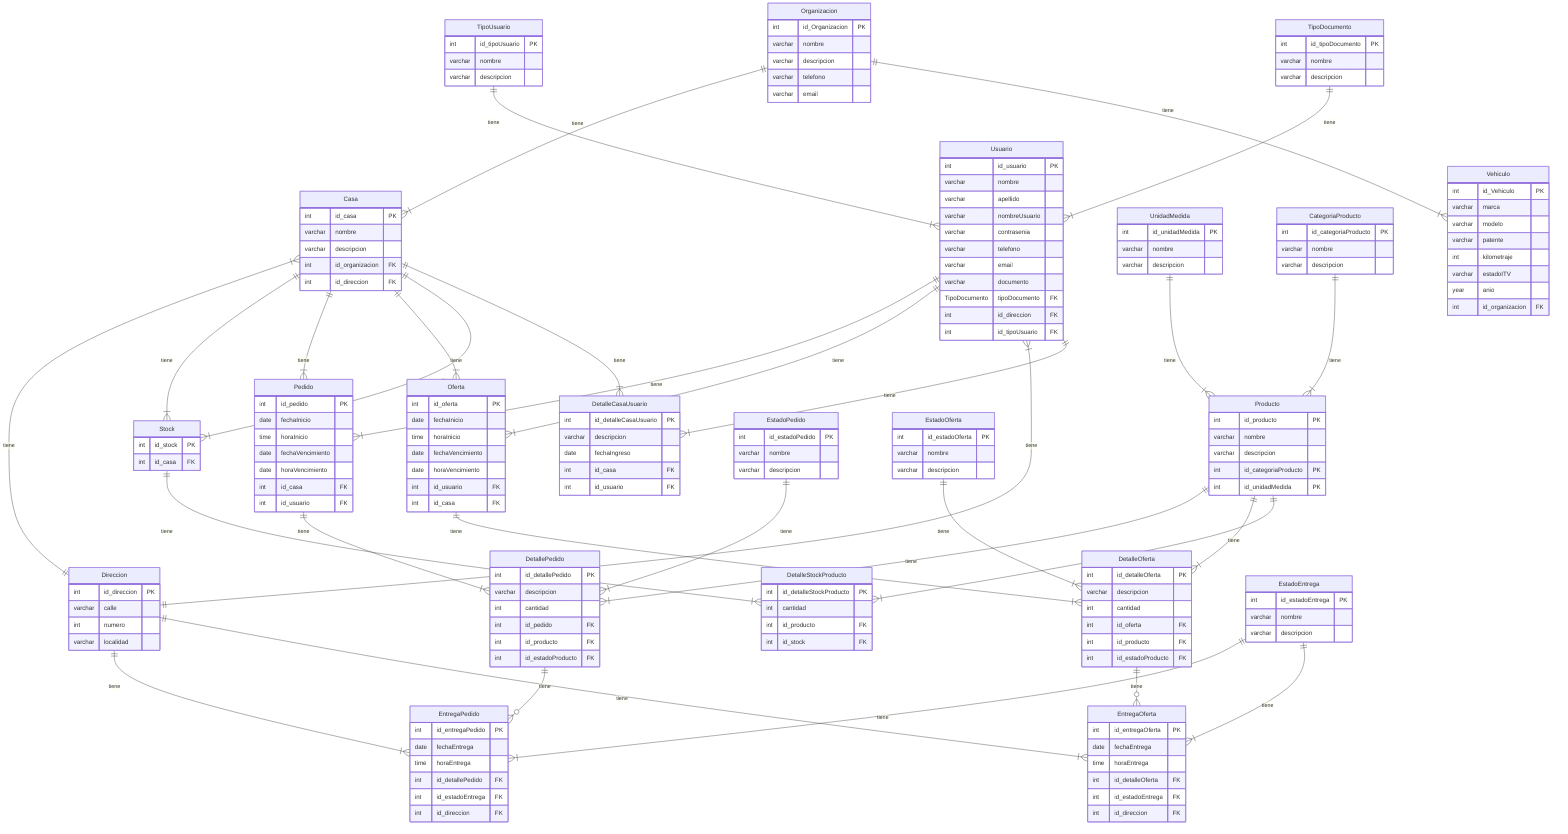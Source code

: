 erDiagram
    Direccion{
        int id_direccion PK
        varchar calle
        int numero
        varchar localidad  
    }
    Organizacion{
        int id_Organizacion PK
        varchar nombre
        varchar descripcion
        varchar telefono
        varchar email
    }
    TipoDocumento{
        int id_tipoDocumento PK
        varchar nombre
        varchar descripcion
    }
    TipoUsuario{
        int id_tipoUsuario PK
        varchar nombre
        varchar descripcion
    }
    Usuario{
        int id_usuario PK
        varchar nombre
        varchar apellido
        varchar nombreUsuario
        varchar contrasenia        
        varchar telefono
        varchar email
        varchar documento
        TipoDocumento tipoDocumento FK
        int id_direccion FK
        int id_tipoUsuario FK
    }
    Casa{
        int id_casa PK
        varchar nombre
        varchar descripcion
        int id_organizacion FK
        int id_direccion FK
    }
    DetalleCasaUsuario{
        int id_detalleCasaUsuario PK
        varchar descripcion
        date fechaIngreso
        int id_casa FK
        int id_usuario FK
    }
    UnidadMedida{
        int id_unidadMedida PK
        varchar nombre
        varchar descripcion
    }
    Stock{
        int id_stock PK
        int id_casa FK
    }
    CategoriaProducto{
        int id_categoriaProducto PK
        varchar nombre
        varchar descripcion
    }
    Producto{
        int id_producto PK
        varchar nombre
        varchar descripcion
        int id_categoriaProducto PK
        int id_unidadMedida PK
    }
    DetalleStockProducto{
        int id_detalleStockProducto PK
        int cantidad
        int id_producto FK
        int id_stock FK
    }
    Pedido{
        int id_pedido PK
        date fechaInicio
        time horaInicio
        date fechaVencimiento
        date horaVencimiento
        int id_casa FK
        int id_usuario FK
    }
    DetallePedido{
        int id_detallePedido PK
        varchar descripcion
        int cantidad
        int id_pedido FK
        int id_producto FK
        int id_estadoProducto FK
    }
    EntregaPedido{
        int id_entregaPedido PK
        date fechaEntrega
        time horaEntrega
        int id_detallePedido FK
        int id_estadoEntrega FK
        int id_direccion FK
    }
    Oferta{
        int id_oferta PK
        date fechaInicio
        time horaInicio
        date fechaVencimiento
        date horaVencimiento
        int id_usuario FK
        int id_casa FK
    }
    DetalleOferta{
        int id_detalleOferta PK
        varchar descripcion
        int cantidad
        int id_oferta FK
        int id_producto FK
        int id_estadoProducto FK
    }
    EntregaOferta{
        int id_entregaOferta PK
        date fechaEntrega
        time horaEntrega
        int id_detalleOferta FK
        int id_estadoEntrega FK
        int id_direccion FK
    }
    EstadoPedido{
        int id_estadoPedido PK
        varchar nombre
        varchar descripcion
    }
    EstadoOferta{
        int id_estadoOferta PK
        varchar nombre
        varchar descripcion
    }
    EstadoEntrega{
        int id_estadoEntrega PK
        varchar nombre
        varchar descripcion
    }
    Vehiculo{
        int id_Vehiculo PK
        varchar marca
        varchar modelo
        varchar patente
        int kilometraje
        varchar estadoITV
        year anio
        int id_organizacion FK
    }

Organizacion ||--|{ Casa : "tiene"
Organizacion ||--|{ Vehiculo : "tiene"
Casa }|--|| Direccion : "tiene"
Casa ||--|{ Stock : "tiene"

TipoUsuario ||--|{ Usuario : "tiene"
Usuario ||--|{ Pedido : "tiene"
Usuario ||--|{ Oferta : "tiene"
Usuario }|--|| Direccion : "tiene"
TipoDocumento ||--|{ Usuario : "tiene"

Casa ||--|{ Pedido : "tiene"
Casa ||--|{ Oferta : "tiene"
Casa ||--|{ Stock : "tiene"

Casa ||--|{ DetalleCasaUsuario : "tiene"
Usuario ||--|{ DetalleCasaUsuario : "tiene"

Pedido ||--|{ DetallePedido : "tiene"
Oferta ||--|{ DetalleOferta : "tiene"
EstadoPedido ||--|{ DetallePedido : "tiene"
EstadoOferta ||--|{ DetalleOferta : "tiene"
Producto ||--|{ DetallePedido : "tiene"
Producto ||--|{ DetalleOferta : "tiene"

CategoriaProducto ||--|{ Producto : "tiene"
UnidadMedida ||--|{ Producto : "tiene"

Stock ||--|{ DetalleStockProducto : "tiene"
Producto ||--|{ DetalleStockProducto : "tiene"

DetallePedido ||--o{ EntregaPedido : "tiene"
DetalleOferta ||--o{ EntregaOferta : "tiene"
EstadoEntrega ||--|{ EntregaPedido : "tiene"
EstadoEntrega ||--|{ EntregaOferta : "tiene"
Direccion ||--|{ EntregaPedido : "tiene"
Direccion ||--|{ EntregaOferta : "tiene"